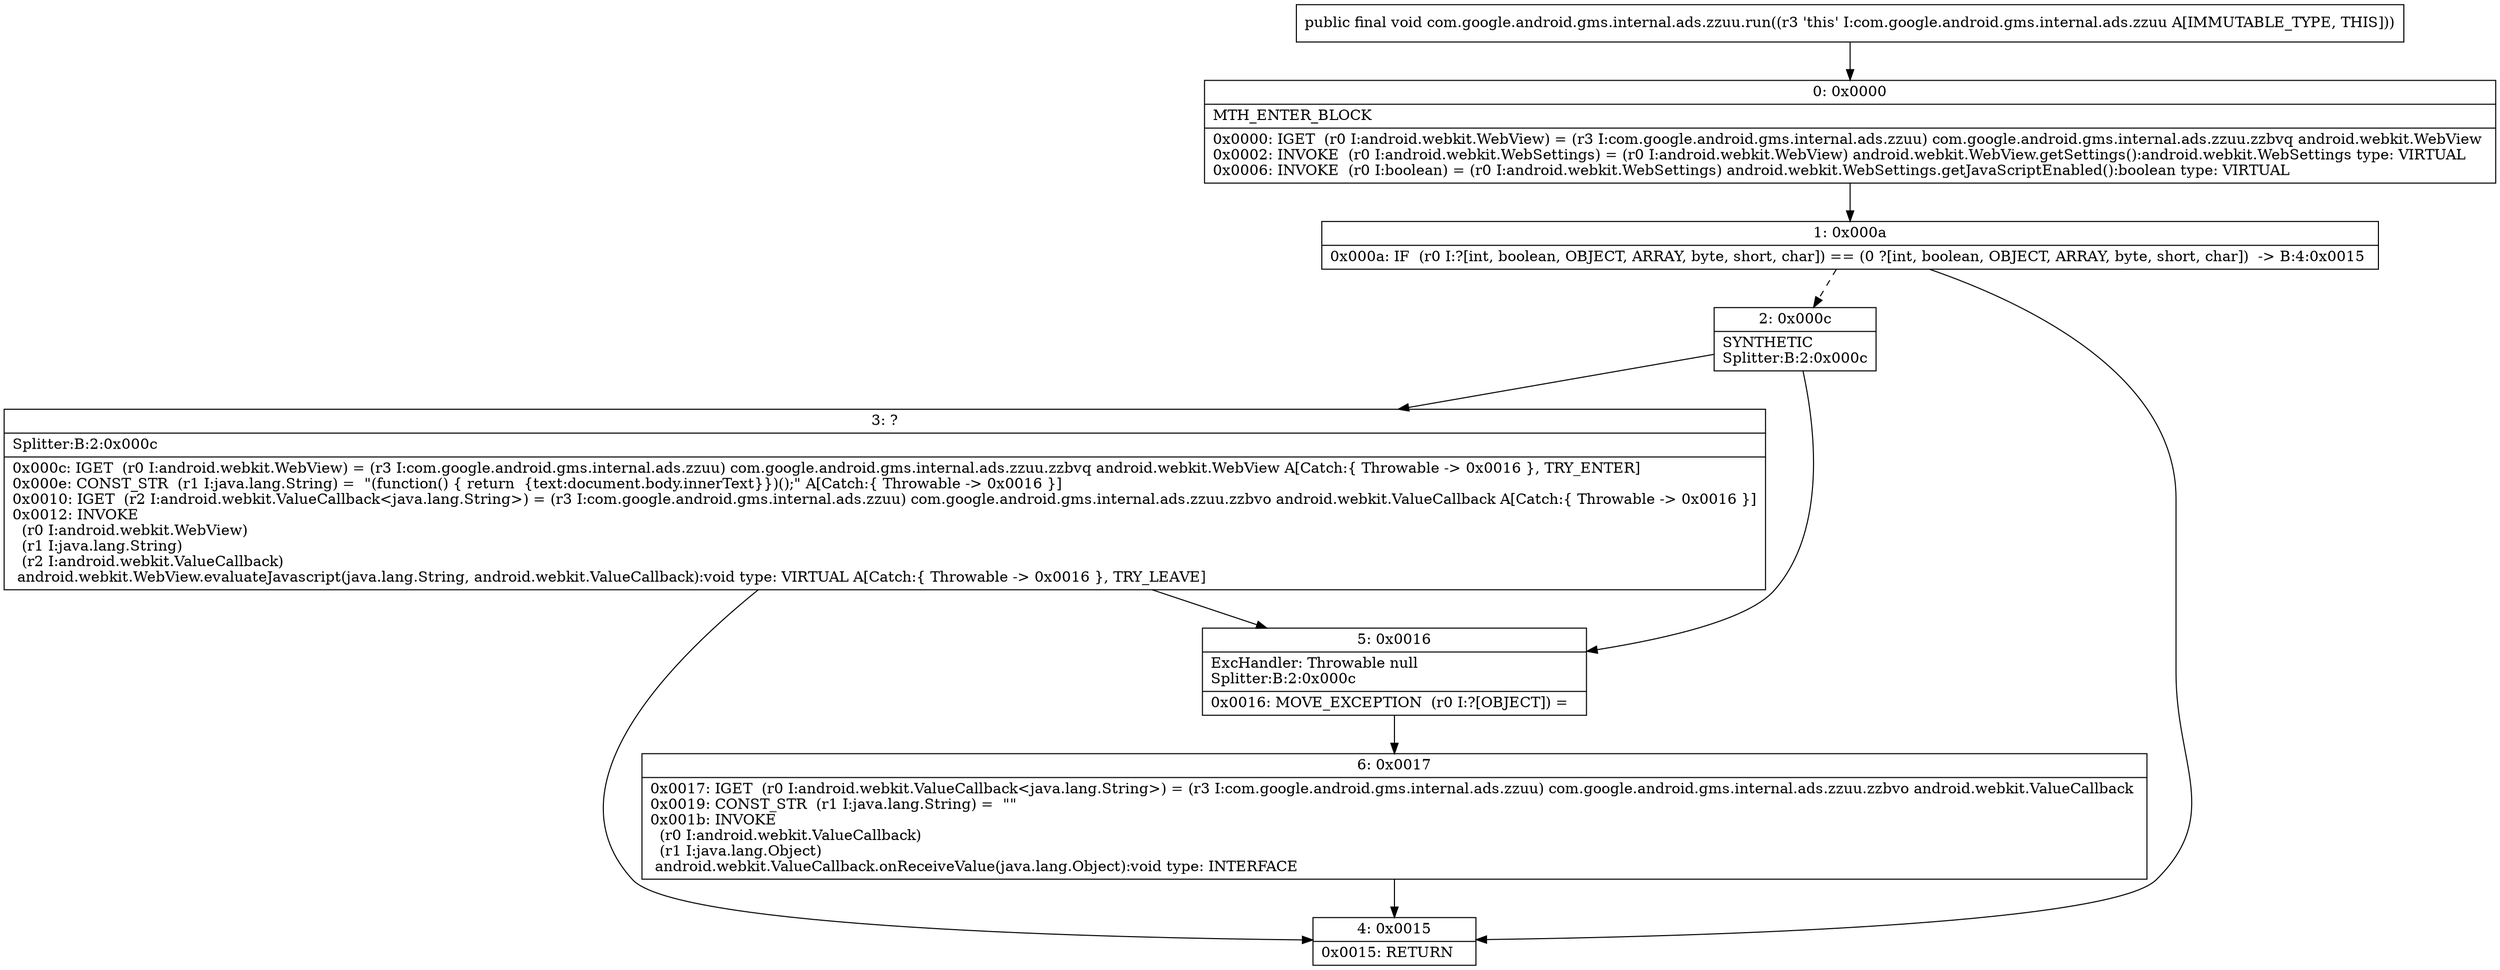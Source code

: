 digraph "CFG forcom.google.android.gms.internal.ads.zzuu.run()V" {
Node_0 [shape=record,label="{0\:\ 0x0000|MTH_ENTER_BLOCK\l|0x0000: IGET  (r0 I:android.webkit.WebView) = (r3 I:com.google.android.gms.internal.ads.zzuu) com.google.android.gms.internal.ads.zzuu.zzbvq android.webkit.WebView \l0x0002: INVOKE  (r0 I:android.webkit.WebSettings) = (r0 I:android.webkit.WebView) android.webkit.WebView.getSettings():android.webkit.WebSettings type: VIRTUAL \l0x0006: INVOKE  (r0 I:boolean) = (r0 I:android.webkit.WebSettings) android.webkit.WebSettings.getJavaScriptEnabled():boolean type: VIRTUAL \l}"];
Node_1 [shape=record,label="{1\:\ 0x000a|0x000a: IF  (r0 I:?[int, boolean, OBJECT, ARRAY, byte, short, char]) == (0 ?[int, boolean, OBJECT, ARRAY, byte, short, char])  \-\> B:4:0x0015 \l}"];
Node_2 [shape=record,label="{2\:\ 0x000c|SYNTHETIC\lSplitter:B:2:0x000c\l}"];
Node_3 [shape=record,label="{3\:\ ?|Splitter:B:2:0x000c\l|0x000c: IGET  (r0 I:android.webkit.WebView) = (r3 I:com.google.android.gms.internal.ads.zzuu) com.google.android.gms.internal.ads.zzuu.zzbvq android.webkit.WebView A[Catch:\{ Throwable \-\> 0x0016 \}, TRY_ENTER]\l0x000e: CONST_STR  (r1 I:java.lang.String) =  \"(function() \{ return  \{text:document.body.innerText\}\})();\" A[Catch:\{ Throwable \-\> 0x0016 \}]\l0x0010: IGET  (r2 I:android.webkit.ValueCallback\<java.lang.String\>) = (r3 I:com.google.android.gms.internal.ads.zzuu) com.google.android.gms.internal.ads.zzuu.zzbvo android.webkit.ValueCallback A[Catch:\{ Throwable \-\> 0x0016 \}]\l0x0012: INVOKE  \l  (r0 I:android.webkit.WebView)\l  (r1 I:java.lang.String)\l  (r2 I:android.webkit.ValueCallback)\l android.webkit.WebView.evaluateJavascript(java.lang.String, android.webkit.ValueCallback):void type: VIRTUAL A[Catch:\{ Throwable \-\> 0x0016 \}, TRY_LEAVE]\l}"];
Node_4 [shape=record,label="{4\:\ 0x0015|0x0015: RETURN   \l}"];
Node_5 [shape=record,label="{5\:\ 0x0016|ExcHandler: Throwable null\lSplitter:B:2:0x000c\l|0x0016: MOVE_EXCEPTION  (r0 I:?[OBJECT]) =  \l}"];
Node_6 [shape=record,label="{6\:\ 0x0017|0x0017: IGET  (r0 I:android.webkit.ValueCallback\<java.lang.String\>) = (r3 I:com.google.android.gms.internal.ads.zzuu) com.google.android.gms.internal.ads.zzuu.zzbvo android.webkit.ValueCallback \l0x0019: CONST_STR  (r1 I:java.lang.String) =  \"\" \l0x001b: INVOKE  \l  (r0 I:android.webkit.ValueCallback)\l  (r1 I:java.lang.Object)\l android.webkit.ValueCallback.onReceiveValue(java.lang.Object):void type: INTERFACE \l}"];
MethodNode[shape=record,label="{public final void com.google.android.gms.internal.ads.zzuu.run((r3 'this' I:com.google.android.gms.internal.ads.zzuu A[IMMUTABLE_TYPE, THIS])) }"];
MethodNode -> Node_0;
Node_0 -> Node_1;
Node_1 -> Node_2[style=dashed];
Node_1 -> Node_4;
Node_2 -> Node_3;
Node_2 -> Node_5;
Node_3 -> Node_4;
Node_3 -> Node_5;
Node_5 -> Node_6;
Node_6 -> Node_4;
}


